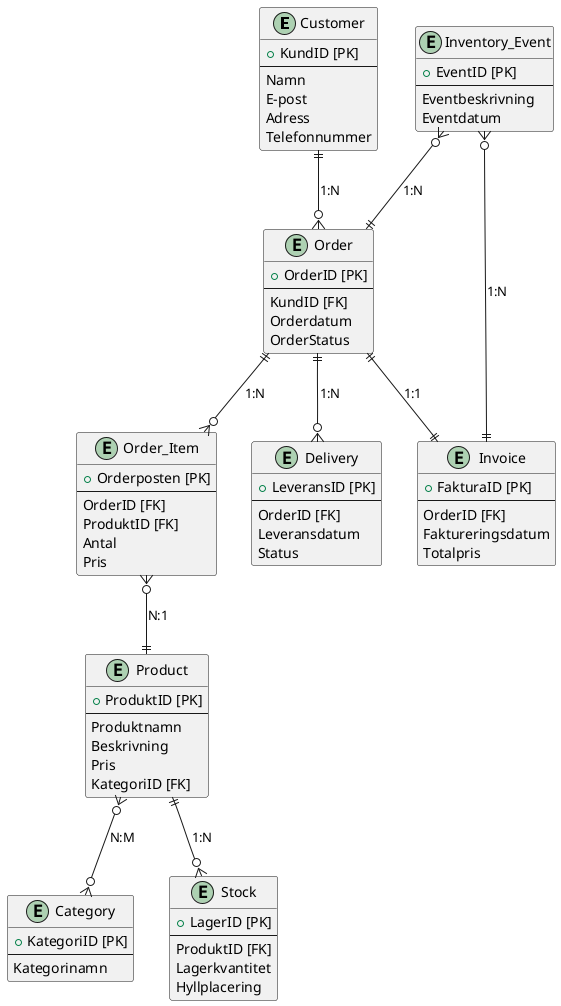 @startuml steg6

entity Customer {
    + KundID [PK]
    --
    Namn
    E-post
    Adress
    Telefonnummer
}

entity Order {
    + OrderID [PK]
    --
    KundID [FK]
    Orderdatum
    OrderStatus
}

entity Product {
    + ProduktID [PK]
    --
    Produktnamn
    Beskrivning
    Pris
    KategoriID [FK]
}

entity Category {
    + KategoriID [PK]
    --
    Kategorinamn
}

entity Stock {
    + LagerID [PK]
    --
    ProduktID [FK]
    Lagerkvantitet
    Hyllplacering
}

entity Order_Item {
    + Orderposten [PK]
    --
    OrderID [FK]
    ProduktID [FK]
    Antal
    Pris
}

entity Delivery {
    + LeveransID [PK]
    --
    OrderID [FK]
    Leveransdatum
    Status
}

entity Invoice {
    + FakturaID [PK]
    --
    OrderID [FK]
    Faktureringsdatum
    Totalpris
}

entity Inventory_Event {
    + EventID [PK]
    --
    Eventbeskrivning
    Eventdatum
}

Customer ||--o{ Order : "1:N"
Order ||--o{ Order_Item : "1:N"
Order_Item }o--|| Product : "N:1"
Product }o--o{ Category : "N:M"
Product ||--o{ Stock : "1:N"
Order ||--|| Invoice : "1:1"
Order ||--o{ Delivery : "1:N"
Inventory_Event }o--|| Order : "1:N"
Inventory_Event }o--|| Invoice : "1:N"

@enduml
